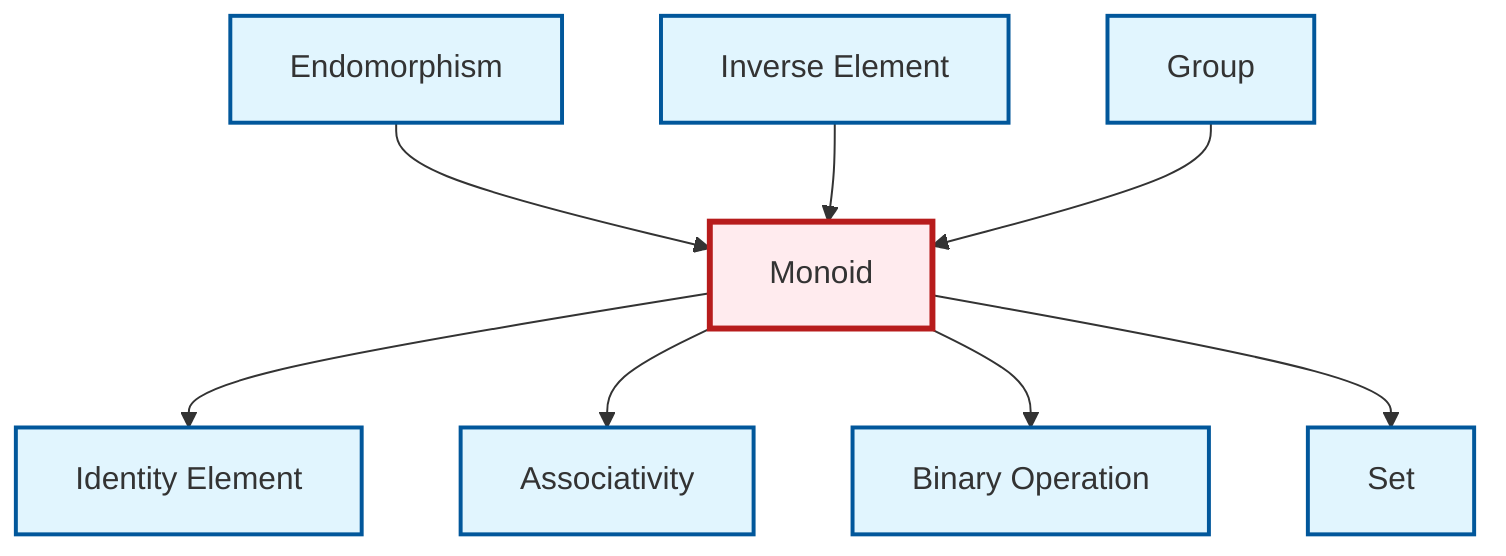 graph TD
    classDef definition fill:#e1f5fe,stroke:#01579b,stroke-width:2px
    classDef theorem fill:#f3e5f5,stroke:#4a148c,stroke-width:2px
    classDef axiom fill:#fff3e0,stroke:#e65100,stroke-width:2px
    classDef example fill:#e8f5e9,stroke:#1b5e20,stroke-width:2px
    classDef current fill:#ffebee,stroke:#b71c1c,stroke-width:3px
    def-monoid["Monoid"]:::definition
    def-group["Group"]:::definition
    def-associativity["Associativity"]:::definition
    def-identity-element["Identity Element"]:::definition
    def-inverse-element["Inverse Element"]:::definition
    def-binary-operation["Binary Operation"]:::definition
    def-endomorphism["Endomorphism"]:::definition
    def-set["Set"]:::definition
    def-endomorphism --> def-monoid
    def-monoid --> def-identity-element
    def-monoid --> def-associativity
    def-monoid --> def-binary-operation
    def-inverse-element --> def-monoid
    def-group --> def-monoid
    def-monoid --> def-set
    class def-monoid current